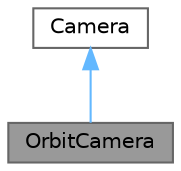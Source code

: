 digraph "OrbitCamera"
{
 // LATEX_PDF_SIZE
  bgcolor="transparent";
  edge [fontname=Helvetica,fontsize=10,labelfontname=Helvetica,labelfontsize=10];
  node [fontname=Helvetica,fontsize=10,shape=box,height=0.2,width=0.4];
  Node1 [id="Node000001",label="OrbitCamera",height=0.2,width=0.4,color="gray40", fillcolor="grey60", style="filled", fontcolor="black",tooltip="A camera that orbits around a fixed target point."];
  Node2 -> Node1 [id="edge1_Node000001_Node000002",dir="back",color="steelblue1",style="solid",tooltip=" "];
  Node2 [id="Node000002",label="Camera",height=0.2,width=0.4,color="gray40", fillcolor="white", style="filled",URL="$da/dbb/class_camera.html",tooltip="Encapsulates a 3D camera with position, orientation, and projection controls."];
}

